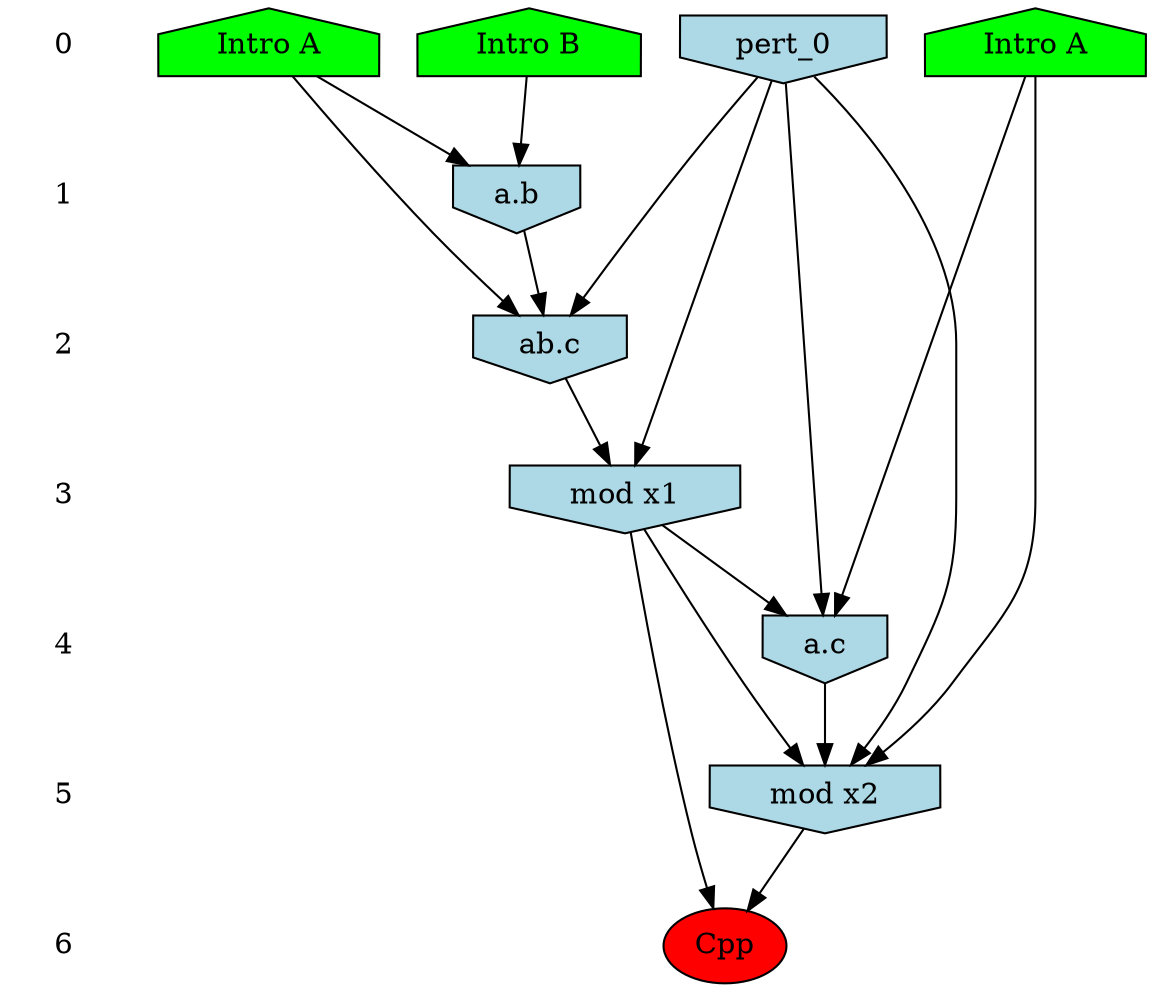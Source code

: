 /* Compression of 10 causal flows obtained in average at 2.004995E+01 t.u */
/* Compressed causal flows were: [1;2;3;4;5;6;7;8;9;10] */
digraph G{
 ranksep=.5 ; 
{ rank = same ; "0" [shape=plaintext] ; node_1 [label ="Intro A", shape=house, style=filled, fillcolor=green] ;
node_2 [label ="Intro A", shape=house, style=filled, fillcolor=green] ;
node_3 [label ="Intro B", shape=house, style=filled, fillcolor=green] ;
node_5 [label="pert_0", shape=invhouse, style=filled, fillcolor = lightblue] ;
}
{ rank = same ; "1" [shape=plaintext] ; node_4 [label="a.b", shape=invhouse, style=filled, fillcolor = lightblue] ;
}
{ rank = same ; "2" [shape=plaintext] ; node_6 [label="ab.c", shape=invhouse, style=filled, fillcolor = lightblue] ;
}
{ rank = same ; "3" [shape=plaintext] ; node_7 [label="mod x1", shape=invhouse, style=filled, fillcolor = lightblue] ;
}
{ rank = same ; "4" [shape=plaintext] ; node_8 [label="a.c", shape=invhouse, style=filled, fillcolor = lightblue] ;
}
{ rank = same ; "5" [shape=plaintext] ; node_9 [label="mod x2", shape=invhouse, style=filled, fillcolor = lightblue] ;
}
{ rank = same ; "6" [shape=plaintext] ; node_10 [label ="Cpp", style=filled, fillcolor=red] ;
}
"0" -> "1" [style="invis"]; 
"1" -> "2" [style="invis"]; 
"2" -> "3" [style="invis"]; 
"3" -> "4" [style="invis"]; 
"4" -> "5" [style="invis"]; 
"5" -> "6" [style="invis"]; 
node_1 -> node_4
node_3 -> node_4
node_1 -> node_6
node_4 -> node_6
node_5 -> node_6
node_5 -> node_7
node_6 -> node_7
node_2 -> node_8
node_5 -> node_8
node_7 -> node_8
node_2 -> node_9
node_5 -> node_9
node_7 -> node_9
node_8 -> node_9
node_7 -> node_10
node_9 -> node_10
}
/*
 Dot generation time: 0.000000
*/